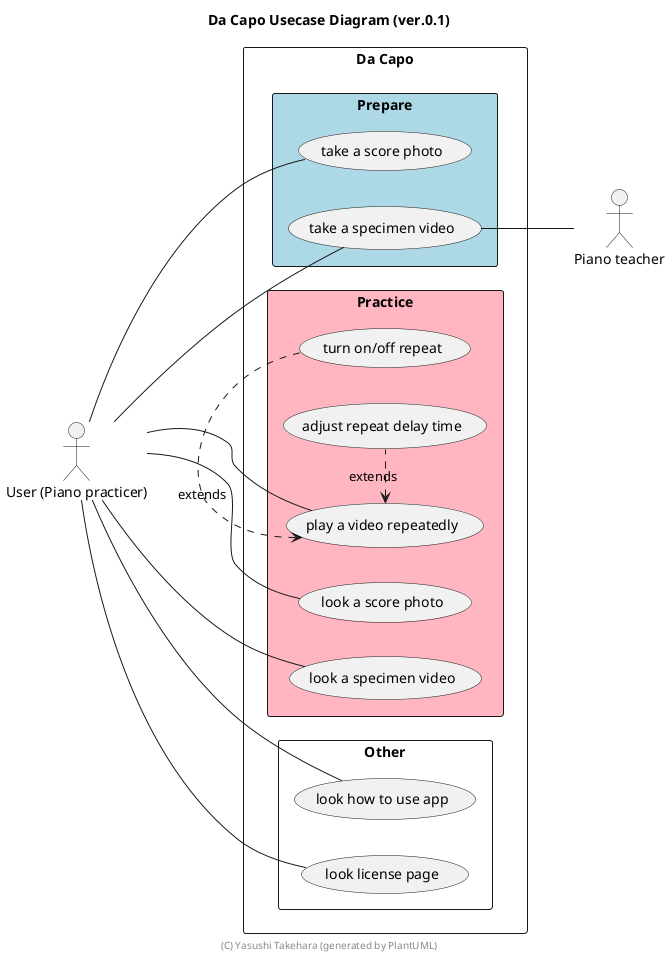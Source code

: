 @startuml
title Da Capo Usecase Diagram (ver.0.1)
footer (C) Yasushi Takehara (generated by PlantUML)
left to right direction
skinparam packageStyle rectangle
actor "User (Piano practicer)" as user
actor "Piano teacher" as pt
rectangle "Da Capo" {
  package "Prepare" #LightBlue{
    user -- (take a score photo)
    user -- (take a specimen video)
    (take a specimen video) -- pt
  }
  package "Practice" #LightPink{
    user -- (play a video repeatedly)
    (play a video repeatedly) <. (adjust repeat delay time) : extends
    (play a video repeatedly) <. (turn on/off repeat) : extends
    user -- (look a score photo)
    user -- (look a specimen video)
  }
  package "Other" {
    user -- (look how to use app)
    user -- (look license page)
  }
}
@enduml